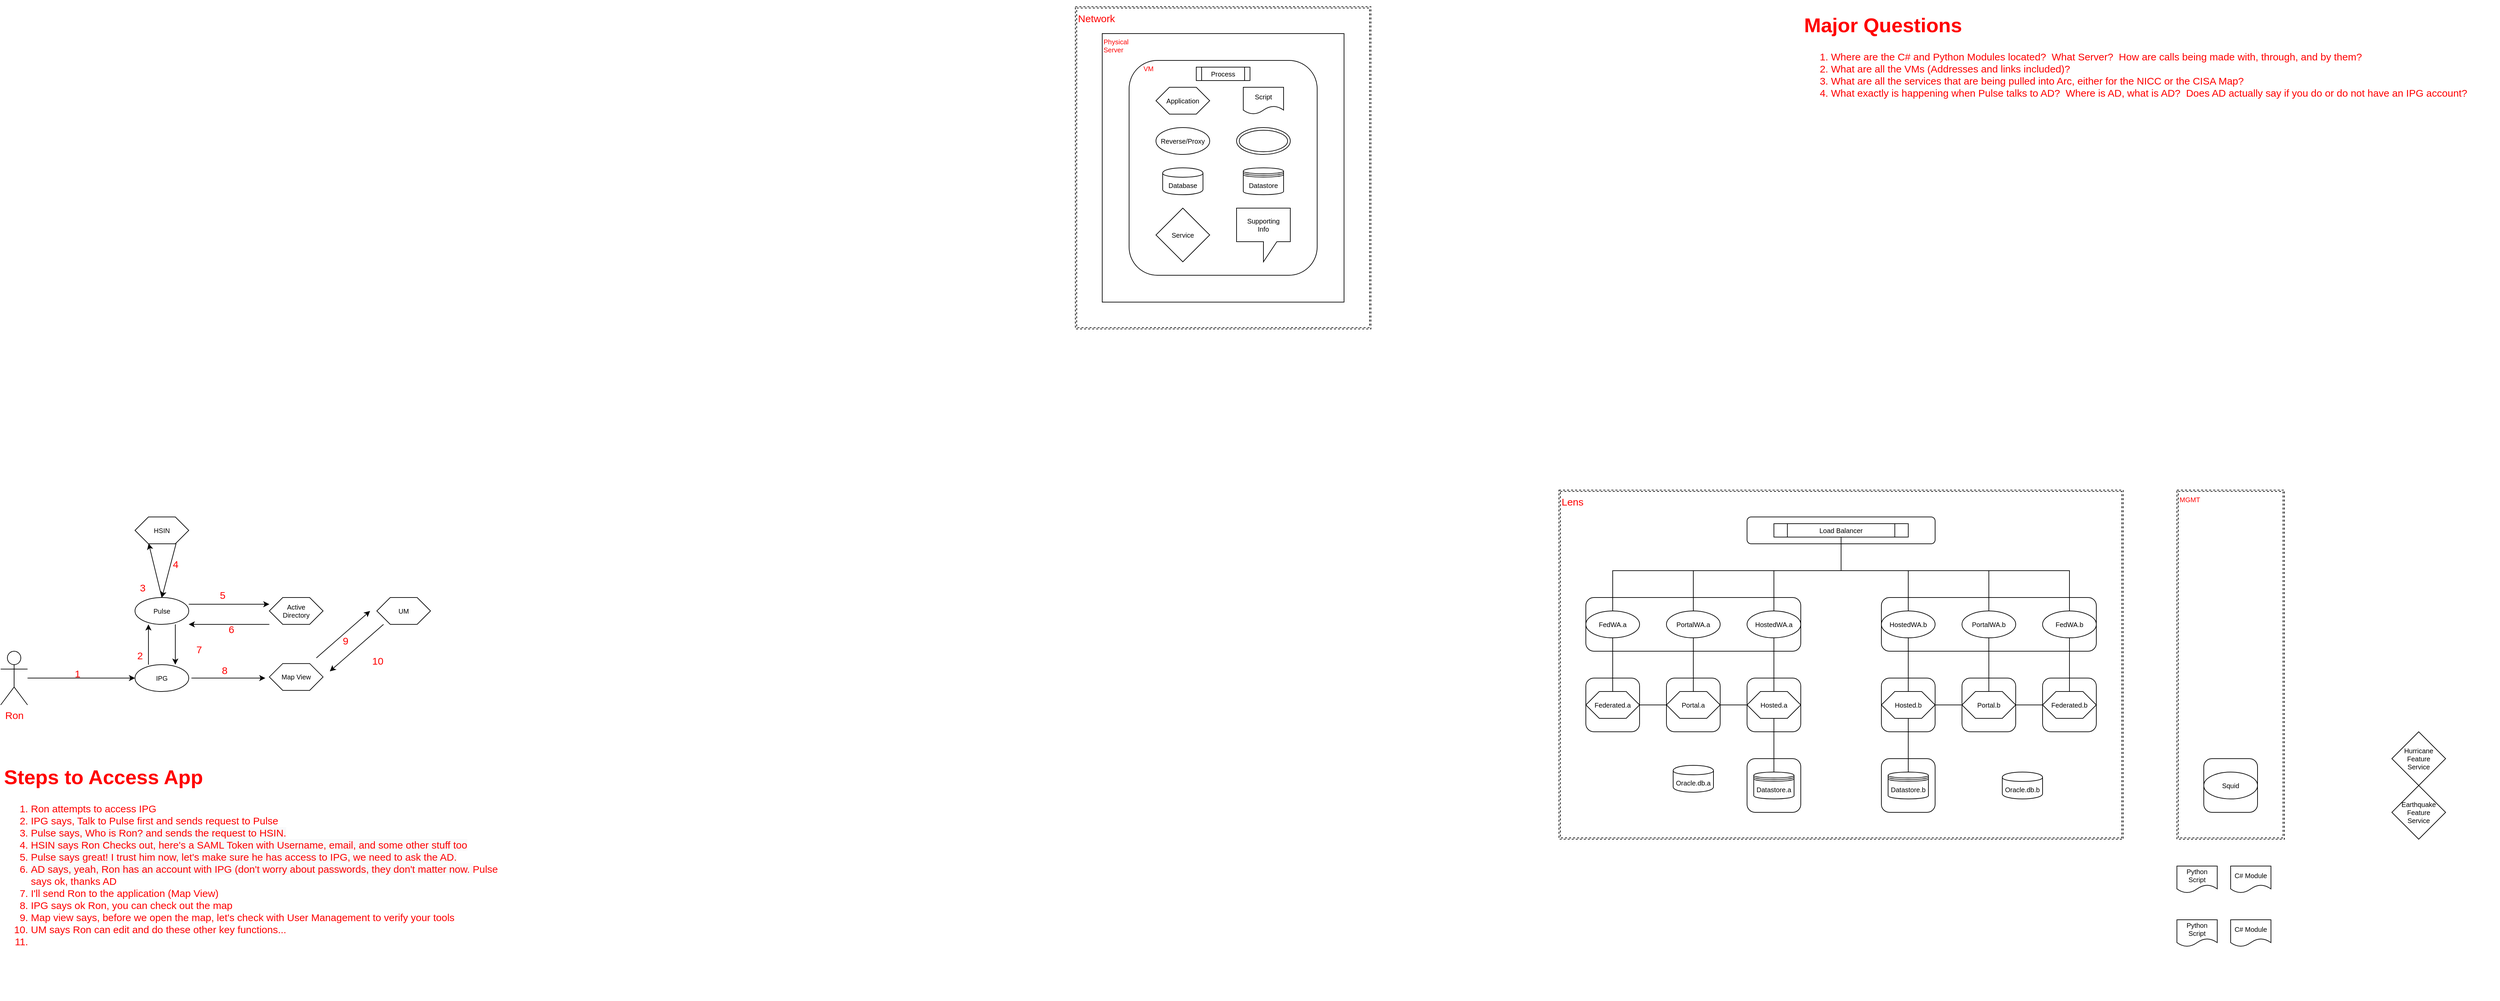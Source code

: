 <mxfile version="12.5.1" type="github">
  <diagram id="RrptMt3UVPA0-fgu4y3d" name="Page-1">
    <mxGraphModel dx="5143" dy="2117" grid="1" gridSize="10" guides="1" tooltips="1" connect="1" arrows="1" fold="1" page="1" pageScale="1" pageWidth="2200" pageHeight="2200" math="0" shadow="0">
      <root>
        <mxCell id="0"/>
        <mxCell id="1" parent="0"/>
        <mxCell id="AnNf2u-RFWLlp_xf4QVU-145" value="&lt;font style=&quot;font-size: 15px&quot;&gt;Network&lt;/font&gt;" style="shape=ext;double=1;rounded=0;whiteSpace=wrap;html=1;fontSize=15;dashed=1;strokeColor=#000000;fillColor=none;align=left;verticalAlign=top;horizontal=1;fontColor=#FF0000;" vertex="1" parent="1">
          <mxGeometry x="40" y="40" width="440" height="480" as="geometry"/>
        </mxCell>
        <mxCell id="AnNf2u-RFWLlp_xf4QVU-51" value="Physical&lt;br&gt;Server" style="rounded=0;whiteSpace=wrap;html=1;strokeColor=#000000;fontSize=10;fillColor=none;align=left;verticalAlign=top;horizontal=1;fontColor=#FF0000;" vertex="1" parent="1">
          <mxGeometry x="80" y="80" width="360" height="400" as="geometry"/>
        </mxCell>
        <mxCell id="AnNf2u-RFWLlp_xf4QVU-57" value="&amp;nbsp; &amp;nbsp; &amp;nbsp; &amp;nbsp;VM" style="rounded=1;whiteSpace=wrap;html=1;strokeColor=#000000;fontSize=10;fillColor=none;align=left;verticalAlign=top;horizontal=1;fontColor=#FF0000;" vertex="1" parent="1">
          <mxGeometry x="120" y="120" width="280" height="320" as="geometry"/>
        </mxCell>
        <mxCell id="AnNf2u-RFWLlp_xf4QVU-124" value="VM" style="rounded=1;whiteSpace=wrap;html=1;strokeColor=#000000;fontSize=10;" vertex="1" parent="1">
          <mxGeometry x="1720" y="1160" width="80" height="80" as="geometry"/>
        </mxCell>
        <mxCell id="AnNf2u-RFWLlp_xf4QVU-115" value="&lt;font style=&quot;font-size: 15px&quot; color=&quot;#ff0000&quot;&gt;Lens&lt;/font&gt;" style="shape=ext;double=1;rounded=0;whiteSpace=wrap;html=1;fontSize=15;dashed=1;strokeColor=#000000;fillColor=none;align=left;verticalAlign=top;" vertex="1" parent="1">
          <mxGeometry x="760" y="760" width="840" height="520" as="geometry"/>
        </mxCell>
        <mxCell id="AnNf2u-RFWLlp_xf4QVU-114" value="VM" style="rounded=1;whiteSpace=wrap;html=1;strokeColor=#000000;fontSize=10;" vertex="1" parent="1">
          <mxGeometry x="1040" y="800" width="280" height="40" as="geometry"/>
        </mxCell>
        <mxCell id="0sa8Q4lDrQcxCernjeHR-12" value="Load Balancer" style="shape=process;whiteSpace=wrap;html=1;backgroundOutline=1;verticalAlign=middle;fontSize=10;" parent="1" vertex="1">
          <mxGeometry x="1080" y="810" width="200" height="20" as="geometry"/>
        </mxCell>
        <mxCell id="AnNf2u-RFWLlp_xf4QVU-35" value="Reverse/Proxy" style="ellipse;whiteSpace=wrap;html=1;fontSize=10;" vertex="1" parent="1">
          <mxGeometry x="160" y="220" width="80" height="40" as="geometry"/>
        </mxCell>
        <mxCell id="AnNf2u-RFWLlp_xf4QVU-45" value="Database" style="shape=cylinder;whiteSpace=wrap;html=1;boundedLbl=1;backgroundOutline=1;fontSize=10;" vertex="1" parent="1">
          <mxGeometry x="170" y="280" width="60" height="40" as="geometry"/>
        </mxCell>
        <mxCell id="AnNf2u-RFWLlp_xf4QVU-46" value="Datastore" style="shape=datastore;whiteSpace=wrap;html=1;fontSize=10;" vertex="1" parent="1">
          <mxGeometry x="290" y="280" width="60" height="40" as="geometry"/>
        </mxCell>
        <mxCell id="AnNf2u-RFWLlp_xf4QVU-47" value="MGMT" style="shape=ext;double=1;rounded=0;whiteSpace=wrap;html=1;fontSize=10;dashed=1;strokeColor=#000000;fillColor=none;align=left;verticalAlign=top;fontColor=#FF0000;" vertex="1" parent="1">
          <mxGeometry x="1680" y="760" width="160" height="520" as="geometry"/>
        </mxCell>
        <mxCell id="AnNf2u-RFWLlp_xf4QVU-48" value="Script" style="shape=document;whiteSpace=wrap;html=1;boundedLbl=1;fontSize=10;" vertex="1" parent="1">
          <mxGeometry x="290" y="160" width="60" height="40" as="geometry"/>
        </mxCell>
        <mxCell id="AnNf2u-RFWLlp_xf4QVU-49" value="Process" style="shape=process;whiteSpace=wrap;html=1;backgroundOutline=1;fontSize=10;" vertex="1" parent="1">
          <mxGeometry x="220" y="130" width="80" height="20" as="geometry"/>
        </mxCell>
        <mxCell id="AnNf2u-RFWLlp_xf4QVU-53" value="Application" style="shape=hexagon;perimeter=hexagonPerimeter2;whiteSpace=wrap;html=1;strokeColor=#000000;fontSize=10;" vertex="1" parent="1">
          <mxGeometry x="160" y="160" width="80" height="40" as="geometry"/>
        </mxCell>
        <mxCell id="AnNf2u-RFWLlp_xf4QVU-55" value="Service" style="rhombus;whiteSpace=wrap;html=1;strokeColor=#000000;fontSize=10;" vertex="1" parent="1">
          <mxGeometry x="160" y="340" width="80" height="80" as="geometry"/>
        </mxCell>
        <mxCell id="AnNf2u-RFWLlp_xf4QVU-76" style="edgeStyle=orthogonalEdgeStyle;rounded=0;orthogonalLoop=1;jettySize=auto;html=1;exitX=0;exitY=0.5;exitDx=0;exitDy=0;entryX=1;entryY=0.5;entryDx=0;entryDy=0;endArrow=none;endFill=0;fontSize=10;" edge="1" parent="1" source="AnNf2u-RFWLlp_xf4QVU-60" target="AnNf2u-RFWLlp_xf4QVU-59">
          <mxGeometry relative="1" as="geometry"/>
        </mxCell>
        <mxCell id="AnNf2u-RFWLlp_xf4QVU-68" value="VM" style="rounded=1;whiteSpace=wrap;html=1;strokeColor=#000000;fontSize=10;" vertex="1" parent="1">
          <mxGeometry x="800" y="920" width="320" height="80" as="geometry"/>
        </mxCell>
        <mxCell id="AnNf2u-RFWLlp_xf4QVU-77" value="" style="group" vertex="1" connectable="0" parent="1">
          <mxGeometry x="1040" y="940" width="80" height="280" as="geometry"/>
        </mxCell>
        <mxCell id="AnNf2u-RFWLlp_xf4QVU-64" value="VM" style="rounded=1;whiteSpace=wrap;html=1;strokeColor=#000000;fontSize=10;" vertex="1" parent="AnNf2u-RFWLlp_xf4QVU-77">
          <mxGeometry y="100" width="80" height="80" as="geometry"/>
        </mxCell>
        <mxCell id="AnNf2u-RFWLlp_xf4QVU-60" value="Hosted.a" style="shape=hexagon;perimeter=hexagonPerimeter2;whiteSpace=wrap;html=1;strokeColor=#000000;fontSize=10;" vertex="1" parent="AnNf2u-RFWLlp_xf4QVU-77">
          <mxGeometry y="120" width="80" height="40" as="geometry"/>
        </mxCell>
        <mxCell id="AnNf2u-RFWLlp_xf4QVU-66" value="VM" style="rounded=1;whiteSpace=wrap;html=1;strokeColor=#000000;fontSize=10;" vertex="1" parent="AnNf2u-RFWLlp_xf4QVU-77">
          <mxGeometry y="220" width="80" height="80" as="geometry"/>
        </mxCell>
        <mxCell id="AnNf2u-RFWLlp_xf4QVU-67" value="Datastore.a" style="shape=datastore;whiteSpace=wrap;html=1;fontSize=10;" vertex="1" parent="AnNf2u-RFWLlp_xf4QVU-77">
          <mxGeometry x="10" y="240" width="60" height="40" as="geometry"/>
        </mxCell>
        <mxCell id="AnNf2u-RFWLlp_xf4QVU-73" style="edgeStyle=orthogonalEdgeStyle;rounded=0;orthogonalLoop=1;jettySize=auto;html=1;endArrow=none;endFill=0;fontSize=10;" edge="1" parent="AnNf2u-RFWLlp_xf4QVU-77" source="AnNf2u-RFWLlp_xf4QVU-69" target="AnNf2u-RFWLlp_xf4QVU-60">
          <mxGeometry relative="1" as="geometry"/>
        </mxCell>
        <mxCell id="AnNf2u-RFWLlp_xf4QVU-69" value="HostedWA.a" style="ellipse;whiteSpace=wrap;html=1;fontSize=10;" vertex="1" parent="AnNf2u-RFWLlp_xf4QVU-77">
          <mxGeometry width="80" height="40" as="geometry"/>
        </mxCell>
        <mxCell id="AnNf2u-RFWLlp_xf4QVU-75" style="edgeStyle=orthogonalEdgeStyle;rounded=0;orthogonalLoop=1;jettySize=auto;html=1;exitX=0.5;exitY=1;exitDx=0;exitDy=0;endArrow=none;endFill=0;fontSize=10;entryX=0.5;entryY=0;entryDx=0;entryDy=0;" edge="1" parent="AnNf2u-RFWLlp_xf4QVU-77" source="AnNf2u-RFWLlp_xf4QVU-60" target="AnNf2u-RFWLlp_xf4QVU-67">
          <mxGeometry relative="1" as="geometry"/>
        </mxCell>
        <mxCell id="AnNf2u-RFWLlp_xf4QVU-79" value="" style="group" vertex="1" connectable="0" parent="1">
          <mxGeometry x="920" y="940" width="80" height="170" as="geometry"/>
        </mxCell>
        <mxCell id="AnNf2u-RFWLlp_xf4QVU-63" value="VM" style="rounded=1;whiteSpace=wrap;html=1;strokeColor=#000000;fontSize=10;" vertex="1" parent="AnNf2u-RFWLlp_xf4QVU-79">
          <mxGeometry y="100" width="80" height="80" as="geometry"/>
        </mxCell>
        <mxCell id="AnNf2u-RFWLlp_xf4QVU-59" value="Portal.a" style="shape=hexagon;perimeter=hexagonPerimeter2;whiteSpace=wrap;html=1;strokeColor=#000000;fontSize=10;" vertex="1" parent="AnNf2u-RFWLlp_xf4QVU-79">
          <mxGeometry y="120" width="80" height="40" as="geometry"/>
        </mxCell>
        <mxCell id="AnNf2u-RFWLlp_xf4QVU-72" style="edgeStyle=orthogonalEdgeStyle;rounded=0;orthogonalLoop=1;jettySize=auto;html=1;endArrow=none;endFill=0;fontSize=10;" edge="1" parent="AnNf2u-RFWLlp_xf4QVU-79" source="AnNf2u-RFWLlp_xf4QVU-70" target="AnNf2u-RFWLlp_xf4QVU-59">
          <mxGeometry relative="1" as="geometry"/>
        </mxCell>
        <mxCell id="AnNf2u-RFWLlp_xf4QVU-70" value="PortalWA.a" style="ellipse;whiteSpace=wrap;html=1;fontSize=10;" vertex="1" parent="AnNf2u-RFWLlp_xf4QVU-79">
          <mxGeometry width="80" height="40" as="geometry"/>
        </mxCell>
        <mxCell id="AnNf2u-RFWLlp_xf4QVU-78" value="" style="group" vertex="1" connectable="0" parent="1">
          <mxGeometry x="800" y="940" width="80" height="170" as="geometry"/>
        </mxCell>
        <mxCell id="AnNf2u-RFWLlp_xf4QVU-65" value="VM" style="rounded=1;whiteSpace=wrap;html=1;strokeColor=#000000;fontSize=10;" vertex="1" parent="AnNf2u-RFWLlp_xf4QVU-78">
          <mxGeometry y="100" width="80" height="80" as="geometry"/>
        </mxCell>
        <mxCell id="AnNf2u-RFWLlp_xf4QVU-61" value="Federated.a" style="shape=hexagon;perimeter=hexagonPerimeter2;whiteSpace=wrap;html=1;strokeColor=#000000;fontSize=10;" vertex="1" parent="AnNf2u-RFWLlp_xf4QVU-78">
          <mxGeometry y="120" width="80" height="40" as="geometry"/>
        </mxCell>
        <mxCell id="AnNf2u-RFWLlp_xf4QVU-74" style="edgeStyle=orthogonalEdgeStyle;rounded=0;orthogonalLoop=1;jettySize=auto;html=1;endArrow=none;endFill=0;fontSize=10;" edge="1" parent="AnNf2u-RFWLlp_xf4QVU-78" source="AnNf2u-RFWLlp_xf4QVU-62" target="AnNf2u-RFWLlp_xf4QVU-61">
          <mxGeometry relative="1" as="geometry"/>
        </mxCell>
        <mxCell id="AnNf2u-RFWLlp_xf4QVU-62" value="FedWA.a" style="ellipse;whiteSpace=wrap;html=1;fontSize=10;" vertex="1" parent="AnNf2u-RFWLlp_xf4QVU-78">
          <mxGeometry width="80" height="40" as="geometry"/>
        </mxCell>
        <mxCell id="AnNf2u-RFWLlp_xf4QVU-80" value="" style="edgeStyle=orthogonalEdgeStyle;rounded=0;orthogonalLoop=1;jettySize=auto;html=1;endArrow=none;endFill=0;fontSize=10;" edge="1" parent="1" source="AnNf2u-RFWLlp_xf4QVU-59" target="AnNf2u-RFWLlp_xf4QVU-61">
          <mxGeometry relative="1" as="geometry"/>
        </mxCell>
        <mxCell id="AnNf2u-RFWLlp_xf4QVU-83" value="" style="edgeStyle=orthogonalEdgeStyle;rounded=0;orthogonalLoop=1;jettySize=auto;html=1;endArrow=none;endFill=0;fontSize=10;" edge="1" parent="1" source="AnNf2u-RFWLlp_xf4QVU-69" target="0sa8Q4lDrQcxCernjeHR-12">
          <mxGeometry relative="1" as="geometry">
            <Array as="points">
              <mxPoint x="1080" y="880"/>
              <mxPoint x="1180" y="880"/>
            </Array>
          </mxGeometry>
        </mxCell>
        <mxCell id="AnNf2u-RFWLlp_xf4QVU-87" style="edgeStyle=orthogonalEdgeStyle;rounded=0;orthogonalLoop=1;jettySize=auto;html=1;exitX=0.5;exitY=0;exitDx=0;exitDy=0;endArrow=none;endFill=0;fontSize=10;entryX=0.5;entryY=1;entryDx=0;entryDy=0;" edge="1" parent="1" source="AnNf2u-RFWLlp_xf4QVU-62" target="0sa8Q4lDrQcxCernjeHR-12">
          <mxGeometry relative="1" as="geometry">
            <mxPoint x="1200" y="870" as="targetPoint"/>
            <Array as="points">
              <mxPoint x="840" y="880"/>
              <mxPoint x="1180" y="880"/>
            </Array>
          </mxGeometry>
        </mxCell>
        <mxCell id="AnNf2u-RFWLlp_xf4QVU-88" style="edgeStyle=orthogonalEdgeStyle;rounded=0;orthogonalLoop=1;jettySize=auto;html=1;exitX=0.5;exitY=0;exitDx=0;exitDy=0;endArrow=none;endFill=0;fontSize=10;entryX=0.5;entryY=1;entryDx=0;entryDy=0;" edge="1" parent="1" source="AnNf2u-RFWLlp_xf4QVU-70" target="0sa8Q4lDrQcxCernjeHR-12">
          <mxGeometry relative="1" as="geometry">
            <mxPoint x="1200" y="870" as="targetPoint"/>
            <Array as="points">
              <mxPoint x="960" y="880"/>
              <mxPoint x="1180" y="880"/>
            </Array>
          </mxGeometry>
        </mxCell>
        <mxCell id="AnNf2u-RFWLlp_xf4QVU-90" style="edgeStyle=orthogonalEdgeStyle;rounded=0;orthogonalLoop=1;jettySize=auto;html=1;exitX=0;exitY=0.5;exitDx=0;exitDy=0;entryX=1;entryY=0.5;entryDx=0;entryDy=0;endArrow=none;endFill=0;fontSize=10;" edge="1" source="AnNf2u-RFWLlp_xf4QVU-94" target="AnNf2u-RFWLlp_xf4QVU-102" parent="1">
          <mxGeometry relative="1" as="geometry">
            <Array as="points">
              <mxPoint x="1340" y="1080"/>
              <mxPoint x="1340" y="1080"/>
            </Array>
          </mxGeometry>
        </mxCell>
        <mxCell id="AnNf2u-RFWLlp_xf4QVU-91" value="VM" style="rounded=1;whiteSpace=wrap;html=1;strokeColor=#000000;fontSize=10;" vertex="1" parent="1">
          <mxGeometry x="1240" y="920" width="320" height="80" as="geometry"/>
        </mxCell>
        <mxCell id="AnNf2u-RFWLlp_xf4QVU-92" value="" style="group" vertex="1" connectable="0" parent="1">
          <mxGeometry x="1240" y="940" width="80" height="280" as="geometry"/>
        </mxCell>
        <mxCell id="AnNf2u-RFWLlp_xf4QVU-93" value="VM" style="rounded=1;whiteSpace=wrap;html=1;strokeColor=#000000;fontSize=10;" vertex="1" parent="AnNf2u-RFWLlp_xf4QVU-92">
          <mxGeometry y="100" width="80" height="80" as="geometry"/>
        </mxCell>
        <mxCell id="AnNf2u-RFWLlp_xf4QVU-94" value="Hosted.b" style="shape=hexagon;perimeter=hexagonPerimeter2;whiteSpace=wrap;html=1;strokeColor=#000000;fontSize=10;" vertex="1" parent="AnNf2u-RFWLlp_xf4QVU-92">
          <mxGeometry y="120" width="80" height="40" as="geometry"/>
        </mxCell>
        <mxCell id="AnNf2u-RFWLlp_xf4QVU-95" value="VM" style="rounded=1;whiteSpace=wrap;html=1;strokeColor=#000000;fontSize=10;" vertex="1" parent="AnNf2u-RFWLlp_xf4QVU-92">
          <mxGeometry y="220" width="80" height="80" as="geometry"/>
        </mxCell>
        <mxCell id="AnNf2u-RFWLlp_xf4QVU-96" value="Datastore.b" style="shape=datastore;whiteSpace=wrap;html=1;fontSize=10;" vertex="1" parent="AnNf2u-RFWLlp_xf4QVU-92">
          <mxGeometry x="10" y="240" width="60" height="40" as="geometry"/>
        </mxCell>
        <mxCell id="AnNf2u-RFWLlp_xf4QVU-97" style="edgeStyle=orthogonalEdgeStyle;rounded=0;orthogonalLoop=1;jettySize=auto;html=1;endArrow=none;endFill=0;fontSize=10;" edge="1" parent="AnNf2u-RFWLlp_xf4QVU-92" source="AnNf2u-RFWLlp_xf4QVU-98" target="AnNf2u-RFWLlp_xf4QVU-94">
          <mxGeometry relative="1" as="geometry"/>
        </mxCell>
        <mxCell id="AnNf2u-RFWLlp_xf4QVU-98" value="HostedWA.b" style="ellipse;whiteSpace=wrap;html=1;fontSize=10;" vertex="1" parent="AnNf2u-RFWLlp_xf4QVU-92">
          <mxGeometry width="80" height="40" as="geometry"/>
        </mxCell>
        <mxCell id="AnNf2u-RFWLlp_xf4QVU-99" style="edgeStyle=orthogonalEdgeStyle;rounded=0;orthogonalLoop=1;jettySize=auto;html=1;exitX=0.5;exitY=1;exitDx=0;exitDy=0;endArrow=none;endFill=0;fontSize=10;entryX=0.5;entryY=0;entryDx=0;entryDy=0;" edge="1" parent="AnNf2u-RFWLlp_xf4QVU-92" source="AnNf2u-RFWLlp_xf4QVU-94" target="AnNf2u-RFWLlp_xf4QVU-96">
          <mxGeometry relative="1" as="geometry"/>
        </mxCell>
        <mxCell id="AnNf2u-RFWLlp_xf4QVU-100" value="" style="group" vertex="1" connectable="0" parent="1">
          <mxGeometry x="1360" y="940" width="80" height="170" as="geometry"/>
        </mxCell>
        <mxCell id="AnNf2u-RFWLlp_xf4QVU-101" value="VM" style="rounded=1;whiteSpace=wrap;html=1;strokeColor=#000000;fontSize=10;" vertex="1" parent="AnNf2u-RFWLlp_xf4QVU-100">
          <mxGeometry y="100" width="80" height="80" as="geometry"/>
        </mxCell>
        <mxCell id="AnNf2u-RFWLlp_xf4QVU-102" value="Portal.b" style="shape=hexagon;perimeter=hexagonPerimeter2;whiteSpace=wrap;html=1;strokeColor=#000000;fontSize=10;" vertex="1" parent="AnNf2u-RFWLlp_xf4QVU-100">
          <mxGeometry y="120" width="80" height="40" as="geometry"/>
        </mxCell>
        <mxCell id="AnNf2u-RFWLlp_xf4QVU-103" style="edgeStyle=orthogonalEdgeStyle;rounded=0;orthogonalLoop=1;jettySize=auto;html=1;endArrow=none;endFill=0;fontSize=10;" edge="1" parent="AnNf2u-RFWLlp_xf4QVU-100" source="AnNf2u-RFWLlp_xf4QVU-104" target="AnNf2u-RFWLlp_xf4QVU-102">
          <mxGeometry relative="1" as="geometry"/>
        </mxCell>
        <mxCell id="AnNf2u-RFWLlp_xf4QVU-104" value="PortalWA.b" style="ellipse;whiteSpace=wrap;html=1;fontSize=10;" vertex="1" parent="AnNf2u-RFWLlp_xf4QVU-100">
          <mxGeometry width="80" height="40" as="geometry"/>
        </mxCell>
        <mxCell id="AnNf2u-RFWLlp_xf4QVU-105" value="" style="group" vertex="1" connectable="0" parent="1">
          <mxGeometry x="1480" y="940" width="80" height="170" as="geometry"/>
        </mxCell>
        <mxCell id="AnNf2u-RFWLlp_xf4QVU-106" value="VM" style="rounded=1;whiteSpace=wrap;html=1;strokeColor=#000000;fontSize=10;" vertex="1" parent="AnNf2u-RFWLlp_xf4QVU-105">
          <mxGeometry y="100" width="80" height="80" as="geometry"/>
        </mxCell>
        <mxCell id="AnNf2u-RFWLlp_xf4QVU-107" value="Federated.b" style="shape=hexagon;perimeter=hexagonPerimeter2;whiteSpace=wrap;html=1;strokeColor=#000000;fontSize=10;" vertex="1" parent="AnNf2u-RFWLlp_xf4QVU-105">
          <mxGeometry y="120" width="80" height="40" as="geometry"/>
        </mxCell>
        <mxCell id="AnNf2u-RFWLlp_xf4QVU-108" style="edgeStyle=orthogonalEdgeStyle;rounded=0;orthogonalLoop=1;jettySize=auto;html=1;endArrow=none;endFill=0;fontSize=10;" edge="1" parent="AnNf2u-RFWLlp_xf4QVU-105" source="AnNf2u-RFWLlp_xf4QVU-109" target="AnNf2u-RFWLlp_xf4QVU-107">
          <mxGeometry relative="1" as="geometry"/>
        </mxCell>
        <mxCell id="AnNf2u-RFWLlp_xf4QVU-109" value="FedWA.b" style="ellipse;whiteSpace=wrap;html=1;fontSize=10;" vertex="1" parent="AnNf2u-RFWLlp_xf4QVU-105">
          <mxGeometry width="80" height="40" as="geometry"/>
        </mxCell>
        <mxCell id="AnNf2u-RFWLlp_xf4QVU-110" value="" style="edgeStyle=orthogonalEdgeStyle;rounded=0;orthogonalLoop=1;jettySize=auto;html=1;endArrow=none;endFill=0;fontSize=10;" edge="1" source="AnNf2u-RFWLlp_xf4QVU-102" target="AnNf2u-RFWLlp_xf4QVU-107" parent="1">
          <mxGeometry relative="1" as="geometry"/>
        </mxCell>
        <mxCell id="AnNf2u-RFWLlp_xf4QVU-111" value="" style="edgeStyle=orthogonalEdgeStyle;rounded=0;orthogonalLoop=1;jettySize=auto;html=1;endArrow=none;endFill=0;fontSize=10;entryX=0.5;entryY=1;entryDx=0;entryDy=0;" edge="1" source="AnNf2u-RFWLlp_xf4QVU-98" parent="1" target="0sa8Q4lDrQcxCernjeHR-12">
          <mxGeometry relative="1" as="geometry">
            <mxPoint x="1599.765" y="860" as="targetPoint"/>
            <Array as="points">
              <mxPoint x="1280" y="880"/>
              <mxPoint x="1180" y="880"/>
            </Array>
          </mxGeometry>
        </mxCell>
        <mxCell id="AnNf2u-RFWLlp_xf4QVU-112" style="edgeStyle=orthogonalEdgeStyle;rounded=0;orthogonalLoop=1;jettySize=auto;html=1;exitX=0.5;exitY=0;exitDx=0;exitDy=0;endArrow=none;endFill=0;fontSize=10;entryX=0.5;entryY=1;entryDx=0;entryDy=0;" edge="1" source="AnNf2u-RFWLlp_xf4QVU-109" parent="1" target="0sa8Q4lDrQcxCernjeHR-12">
          <mxGeometry relative="1" as="geometry">
            <mxPoint x="1600" y="860" as="targetPoint"/>
            <Array as="points">
              <mxPoint x="1520" y="880"/>
              <mxPoint x="1180" y="880"/>
            </Array>
          </mxGeometry>
        </mxCell>
        <mxCell id="AnNf2u-RFWLlp_xf4QVU-113" style="edgeStyle=orthogonalEdgeStyle;rounded=0;orthogonalLoop=1;jettySize=auto;html=1;exitX=0.5;exitY=0;exitDx=0;exitDy=0;endArrow=none;endFill=0;fontSize=10;" edge="1" source="AnNf2u-RFWLlp_xf4QVU-104" parent="1">
          <mxGeometry relative="1" as="geometry">
            <mxPoint x="1180" y="860" as="targetPoint"/>
            <Array as="points">
              <mxPoint x="1400" y="880"/>
              <mxPoint x="1180" y="880"/>
            </Array>
          </mxGeometry>
        </mxCell>
        <mxCell id="AnNf2u-RFWLlp_xf4QVU-116" value="Oracle.db.a" style="shape=cylinder;whiteSpace=wrap;html=1;boundedLbl=1;backgroundOutline=1;fontSize=10;" vertex="1" parent="1">
          <mxGeometry x="930" y="1170" width="60" height="40" as="geometry"/>
        </mxCell>
        <mxCell id="AnNf2u-RFWLlp_xf4QVU-117" value="Oracle.db.b" style="shape=cylinder;whiteSpace=wrap;html=1;boundedLbl=1;backgroundOutline=1;fontSize=10;" vertex="1" parent="1">
          <mxGeometry x="1420" y="1180" width="60" height="40" as="geometry"/>
        </mxCell>
        <mxCell id="AnNf2u-RFWLlp_xf4QVU-122" value="Squid" style="ellipse;whiteSpace=wrap;html=1;fontSize=10;" vertex="1" parent="1">
          <mxGeometry x="1720" y="1180" width="80" height="40" as="geometry"/>
        </mxCell>
        <mxCell id="AnNf2u-RFWLlp_xf4QVU-125" value="Hurricane&lt;br&gt;Feature&lt;br&gt;Service" style="rhombus;whiteSpace=wrap;html=1;strokeColor=#000000;fontSize=10;" vertex="1" parent="1">
          <mxGeometry x="2000" y="1120" width="80" height="80" as="geometry"/>
        </mxCell>
        <mxCell id="AnNf2u-RFWLlp_xf4QVU-128" value="Supporting&lt;br&gt;&lt;div&gt;&lt;span&gt;Info&lt;/span&gt;&lt;/div&gt;" style="shape=callout;whiteSpace=wrap;html=1;perimeter=calloutPerimeter;strokeColor=#000000;fillColor=#ffffff;fontSize=10;align=center;" vertex="1" parent="1">
          <mxGeometry x="280" y="340" width="80" height="80" as="geometry"/>
        </mxCell>
        <mxCell id="AnNf2u-RFWLlp_xf4QVU-129" value="Earthquake&lt;br&gt;Feature&lt;br&gt;Service" style="rhombus;whiteSpace=wrap;html=1;strokeColor=#000000;fontSize=10;" vertex="1" parent="1">
          <mxGeometry x="2000" y="1200" width="80" height="80" as="geometry"/>
        </mxCell>
        <mxCell id="AnNf2u-RFWLlp_xf4QVU-130" value="" style="ellipse;shape=doubleEllipse;whiteSpace=wrap;html=1;strokeColor=#000000;fillColor=#ffffff;fontSize=10;align=left;" vertex="1" parent="1">
          <mxGeometry x="280" y="220" width="80" height="40" as="geometry"/>
        </mxCell>
        <mxCell id="AnNf2u-RFWLlp_xf4QVU-137" value="Python&lt;br&gt;Script" style="shape=document;whiteSpace=wrap;html=1;boundedLbl=1;fontSize=10;" vertex="1" parent="1">
          <mxGeometry x="1680" y="1400" width="60" height="40" as="geometry"/>
        </mxCell>
        <mxCell id="AnNf2u-RFWLlp_xf4QVU-138" value="Python&lt;br&gt;Script" style="shape=document;whiteSpace=wrap;html=1;boundedLbl=1;fontSize=10;" vertex="1" parent="1">
          <mxGeometry x="1680" y="1320" width="60" height="40" as="geometry"/>
        </mxCell>
        <mxCell id="AnNf2u-RFWLlp_xf4QVU-139" value="C# Module" style="shape=document;whiteSpace=wrap;html=1;boundedLbl=1;fontSize=10;" vertex="1" parent="1">
          <mxGeometry x="1760" y="1320" width="60" height="40" as="geometry"/>
        </mxCell>
        <mxCell id="AnNf2u-RFWLlp_xf4QVU-140" value="C# Module" style="shape=document;whiteSpace=wrap;html=1;boundedLbl=1;fontSize=10;" vertex="1" parent="1">
          <mxGeometry x="1760" y="1400" width="60" height="40" as="geometry"/>
        </mxCell>
        <mxCell id="AnNf2u-RFWLlp_xf4QVU-143" value="&lt;h1&gt;Major Questions&lt;/h1&gt;&lt;p&gt;&lt;ol&gt;&lt;li&gt;Where are the C# and Python Modules located?&amp;nbsp; What Server?&amp;nbsp; How are calls being made with, through, and by them?&lt;/li&gt;&lt;li&gt;What are all the VMs (Addresses and links included)?&lt;/li&gt;&lt;li&gt;What are all the services that are being pulled into Arc, either for the NICC or the CISA Map?&lt;/li&gt;&lt;li&gt;What exactly is happening when Pulse talks to AD?&amp;nbsp; Where is AD, what is AD?&amp;nbsp; Does AD actually say if you do or do not have an IPG account?&lt;/li&gt;&lt;/ol&gt;&lt;/p&gt;&lt;p&gt;&lt;br&gt;&lt;/p&gt;" style="text;html=1;strokeColor=none;fillColor=none;spacing=5;spacingTop=-20;whiteSpace=wrap;overflow=hidden;rounded=0;fontSize=15;fontColor=#FF0000;align=left;" vertex="1" parent="1">
          <mxGeometry x="1120" y="40" width="1040" height="400" as="geometry"/>
        </mxCell>
        <mxCell id="AnNf2u-RFWLlp_xf4QVU-146" value="Active&lt;br&gt;Directory" style="shape=hexagon;perimeter=hexagonPerimeter2;whiteSpace=wrap;html=1;strokeColor=#000000;fontSize=10;" vertex="1" parent="1">
          <mxGeometry x="-1160" y="920" width="80" height="40" as="geometry"/>
        </mxCell>
        <mxCell id="AnNf2u-RFWLlp_xf4QVU-148" value="Ron" style="shape=umlActor;verticalLabelPosition=bottom;labelBackgroundColor=#ffffff;verticalAlign=top;html=1;outlineConnect=0;strokeColor=#000000;fillColor=none;fontSize=15;fontColor=#FF0000;align=center;" vertex="1" parent="1">
          <mxGeometry x="-1560" y="1000" width="40" height="80" as="geometry"/>
        </mxCell>
        <mxCell id="AnNf2u-RFWLlp_xf4QVU-195" value="" style="edgeStyle=orthogonalEdgeStyle;rounded=0;orthogonalLoop=1;jettySize=auto;html=1;endArrow=classic;endFill=1;fontSize=15;fontColor=#FF0000;" edge="1" parent="1">
          <mxGeometry relative="1" as="geometry">
            <mxPoint x="-1276.0" y="1040" as="sourcePoint"/>
            <mxPoint x="-1166" y="1040" as="targetPoint"/>
          </mxGeometry>
        </mxCell>
        <mxCell id="AnNf2u-RFWLlp_xf4QVU-150" value="IPG" style="ellipse;whiteSpace=wrap;html=1;fontSize=10;" vertex="1" parent="1">
          <mxGeometry x="-1360" y="1020" width="80" height="40" as="geometry"/>
        </mxCell>
        <mxCell id="AnNf2u-RFWLlp_xf4QVU-151" value="Pulse" style="ellipse;whiteSpace=wrap;html=1;fontSize=10;" vertex="1" parent="1">
          <mxGeometry x="-1360" y="920" width="80" height="40" as="geometry"/>
        </mxCell>
        <mxCell id="AnNf2u-RFWLlp_xf4QVU-154" value="" style="endArrow=classic;html=1;fontSize=15;fontColor=#FF0000;entryX=0.5;entryY=1;entryDx=0;entryDy=0;exitX=0.5;exitY=0;exitDx=0;exitDy=0;" edge="1" parent="1">
          <mxGeometry width="50" height="50" relative="1" as="geometry">
            <mxPoint x="-1340" y="1020" as="sourcePoint"/>
            <mxPoint x="-1340" y="960" as="targetPoint"/>
          </mxGeometry>
        </mxCell>
        <mxCell id="AnNf2u-RFWLlp_xf4QVU-155" value="HSIN" style="shape=hexagon;perimeter=hexagonPerimeter2;whiteSpace=wrap;html=1;strokeColor=#000000;fontSize=10;" vertex="1" parent="1">
          <mxGeometry x="-1360" y="800" width="80" height="40" as="geometry"/>
        </mxCell>
        <mxCell id="AnNf2u-RFWLlp_xf4QVU-156" value="" style="endArrow=classic;html=1;fontSize=15;fontColor=#FF0000;entryX=0.254;entryY=0.988;entryDx=0;entryDy=0;entryPerimeter=0;exitX=0.5;exitY=0;exitDx=0;exitDy=0;" edge="1" parent="1" source="AnNf2u-RFWLlp_xf4QVU-151" target="AnNf2u-RFWLlp_xf4QVU-155">
          <mxGeometry width="50" height="50" relative="1" as="geometry">
            <mxPoint x="-1560" y="1180" as="sourcePoint"/>
            <mxPoint x="-1510" y="1130" as="targetPoint"/>
          </mxGeometry>
        </mxCell>
        <mxCell id="AnNf2u-RFWLlp_xf4QVU-157" value="" style="endArrow=classic;html=1;fontSize=15;fontColor=#FF0000;exitX=0.765;exitY=0.988;exitDx=0;exitDy=0;exitPerimeter=0;entryX=0.5;entryY=0;entryDx=0;entryDy=0;" edge="1" parent="1" source="AnNf2u-RFWLlp_xf4QVU-155" target="AnNf2u-RFWLlp_xf4QVU-151">
          <mxGeometry width="50" height="50" relative="1" as="geometry">
            <mxPoint x="-1560" y="1180" as="sourcePoint"/>
            <mxPoint x="-1510" y="1130" as="targetPoint"/>
          </mxGeometry>
        </mxCell>
        <mxCell id="AnNf2u-RFWLlp_xf4QVU-161" value="" style="endArrow=classic;html=1;fontSize=15;fontColor=#FF0000;entryX=0;entryY=0.5;entryDx=0;entryDy=0;exitX=1;exitY=0.5;exitDx=0;exitDy=0;" edge="1" parent="1">
          <mxGeometry width="50" height="50" relative="1" as="geometry">
            <mxPoint x="-1280" y="930" as="sourcePoint"/>
            <mxPoint x="-1160" y="930" as="targetPoint"/>
          </mxGeometry>
        </mxCell>
        <mxCell id="AnNf2u-RFWLlp_xf4QVU-163" value="" style="endArrow=classic;html=1;fontSize=15;fontColor=#FF0000;entryX=0;entryY=0.5;entryDx=0;entryDy=0;" edge="1" parent="1" target="AnNf2u-RFWLlp_xf4QVU-150">
          <mxGeometry width="50" height="50" relative="1" as="geometry">
            <mxPoint x="-1520" y="1040" as="sourcePoint"/>
            <mxPoint x="-1510" y="1130" as="targetPoint"/>
          </mxGeometry>
        </mxCell>
        <mxCell id="AnNf2u-RFWLlp_xf4QVU-175" value="4" style="text;html=1;align=center;verticalAlign=middle;resizable=0;points=[];autosize=1;fontSize=15;fontColor=#FF0000;" vertex="1" parent="1">
          <mxGeometry x="-1310" y="860" width="20" height="20" as="geometry"/>
        </mxCell>
        <mxCell id="AnNf2u-RFWLlp_xf4QVU-176" value="1" style="text;html=1;align=center;verticalAlign=middle;resizable=0;points=[];autosize=1;fontSize=15;fontColor=#FF0000;" vertex="1" parent="1">
          <mxGeometry x="-1456" y="1023" width="20" height="20" as="geometry"/>
        </mxCell>
        <mxCell id="AnNf2u-RFWLlp_xf4QVU-178" value="2" style="text;html=1;align=center;verticalAlign=middle;resizable=0;points=[];autosize=1;fontSize=15;fontColor=#FF0000;" vertex="1" parent="1">
          <mxGeometry x="-1363" y="996" width="20" height="20" as="geometry"/>
        </mxCell>
        <mxCell id="AnNf2u-RFWLlp_xf4QVU-180" value="3" style="text;html=1;align=center;verticalAlign=middle;resizable=0;points=[];autosize=1;fontSize=15;fontColor=#FF0000;" vertex="1" parent="1">
          <mxGeometry x="-1359" y="895" width="20" height="20" as="geometry"/>
        </mxCell>
        <mxCell id="AnNf2u-RFWLlp_xf4QVU-181" value="&lt;h1&gt;Steps to Access App&lt;/h1&gt;&lt;div&gt;&lt;ol&gt;&lt;li&gt;&lt;span style=&quot;white-space: nowrap ; background-color: rgb(255 , 255 , 255)&quot;&gt;Ron attempts to access IPG&lt;/span&gt;&lt;br&gt;&lt;/li&gt;&lt;li&gt;&lt;span style=&quot;white-space: nowrap ; background-color: rgb(255 , 255 , 255)&quot;&gt;IPG says, Talk to Pulse first and s&lt;/span&gt;ends request to Pulse&lt;/li&gt;&lt;li&gt;&lt;span style=&quot;white-space: nowrap ; background-color: rgb(255 , 255 , 255)&quot;&gt;&lt;span style=&quot;text-align: center ; background-color: rgb(248 , 249 , 250)&quot;&gt;Pulse says, Who is Ron? and sends the request to HSIN.&lt;/span&gt;&lt;/span&gt;&lt;/li&gt;&lt;li&gt;&lt;span style=&quot;white-space: nowrap ; background-color: rgb(255 , 255 , 255)&quot;&gt;&lt;span style=&quot;text-align: center ; background-color: rgb(248 , 249 , 250)&quot;&gt;HSIN says Ron Checks out, here&#39;s a SAML Token with Username, email, and some other stuff too&lt;/span&gt;&lt;/span&gt;&lt;/li&gt;&lt;li&gt;&lt;span style=&quot;white-space: nowrap ; background-color: rgb(255 , 255 , 255)&quot;&gt;&lt;span style=&quot;text-align: center ; background-color: rgb(248 , 249 , 250)&quot;&gt;Pulse says great! I trust him now, let&#39;s make sure he has access to IPG, we need to ask the AD.&lt;/span&gt;&lt;/span&gt;&lt;/li&gt;&lt;li&gt;&lt;span style=&quot;white-space: nowrap ; background-color: rgb(255 , 255 , 255)&quot;&gt;&lt;span style=&quot;text-align: center ; background-color: rgb(248 , 249 , 250)&quot;&gt;AD says, yeah, Ron has an account with IPG (don&#39;t worry about passwords, they don&#39;t matter now.&amp;nbsp;&lt;/span&gt;&lt;/span&gt;Pulse says ok, thanks AD&lt;/li&gt;&lt;li&gt;I&#39;ll send Ron to the application (Map View)&lt;/li&gt;&lt;li&gt;IPG says ok Ron, you can check out the map&lt;/li&gt;&lt;li&gt;Map view says, before we open the map, let&#39;s check with User Management to verify your tools&lt;/li&gt;&lt;li&gt;UM says Ron can edit and do these other key functions...&lt;/li&gt;&lt;li&gt;&lt;br&gt;&lt;/li&gt;&lt;/ol&gt;&lt;/div&gt;" style="text;html=1;strokeColor=none;fillColor=none;spacing=5;spacingTop=-20;whiteSpace=wrap;overflow=hidden;rounded=0;fontSize=15;fontColor=#FF0000;align=left;" vertex="1" parent="1">
          <mxGeometry x="-1560" y="1160" width="760" height="360" as="geometry"/>
        </mxCell>
        <mxCell id="AnNf2u-RFWLlp_xf4QVU-184" value="5" style="text;html=1;align=center;verticalAlign=middle;resizable=0;points=[];autosize=1;fontSize=15;fontColor=#FF0000;" vertex="1" parent="1">
          <mxGeometry x="-1240" y="906" width="20" height="20" as="geometry"/>
        </mxCell>
        <mxCell id="AnNf2u-RFWLlp_xf4QVU-187" value="" style="endArrow=classic;html=1;fontSize=15;fontColor=#FF0000;entryX=0;entryY=0.5;entryDx=0;entryDy=0;exitX=1;exitY=0.5;exitDx=0;exitDy=0;" edge="1" parent="1">
          <mxGeometry width="50" height="50" relative="1" as="geometry">
            <mxPoint x="-1160" y="960" as="sourcePoint"/>
            <mxPoint x="-1280" y="960" as="targetPoint"/>
          </mxGeometry>
        </mxCell>
        <mxCell id="AnNf2u-RFWLlp_xf4QVU-188" value="6" style="text;html=1;align=center;verticalAlign=middle;resizable=0;points=[];autosize=1;fontSize=15;fontColor=#FF0000;" vertex="1" parent="1">
          <mxGeometry x="-1227" y="957" width="20" height="20" as="geometry"/>
        </mxCell>
        <mxCell id="AnNf2u-RFWLlp_xf4QVU-189" value="" style="endArrow=classic;html=1;fontSize=15;fontColor=#FF0000;entryX=0.5;entryY=1;entryDx=0;entryDy=0;exitX=0.5;exitY=0;exitDx=0;exitDy=0;" edge="1" parent="1">
          <mxGeometry width="50" height="50" relative="1" as="geometry">
            <mxPoint x="-1300.0" y="960" as="sourcePoint"/>
            <mxPoint x="-1300.0" y="1020" as="targetPoint"/>
          </mxGeometry>
        </mxCell>
        <mxCell id="AnNf2u-RFWLlp_xf4QVU-190" value="7" style="text;html=1;align=center;verticalAlign=middle;resizable=0;points=[];autosize=1;fontSize=15;fontColor=#FF0000;" vertex="1" parent="1">
          <mxGeometry x="-1275" y="987" width="20" height="20" as="geometry"/>
        </mxCell>
        <mxCell id="AnNf2u-RFWLlp_xf4QVU-191" value="Map View" style="shape=hexagon;perimeter=hexagonPerimeter2;whiteSpace=wrap;html=1;strokeColor=#000000;fontSize=10;" vertex="1" parent="1">
          <mxGeometry x="-1160" y="1018.33" width="80" height="40" as="geometry"/>
        </mxCell>
        <mxCell id="AnNf2u-RFWLlp_xf4QVU-196" value="8" style="text;html=1;align=center;verticalAlign=middle;resizable=0;points=[];autosize=1;fontSize=15;fontColor=#FF0000;" vertex="1" parent="1">
          <mxGeometry x="-1237" y="1018" width="20" height="20" as="geometry"/>
        </mxCell>
        <mxCell id="AnNf2u-RFWLlp_xf4QVU-197" value="UM" style="shape=hexagon;perimeter=hexagonPerimeter2;whiteSpace=wrap;html=1;strokeColor=#000000;fontSize=10;" vertex="1" parent="1">
          <mxGeometry x="-1000" y="920" width="80" height="40" as="geometry"/>
        </mxCell>
        <mxCell id="AnNf2u-RFWLlp_xf4QVU-199" value="" style="endArrow=classic;html=1;fontSize=15;fontColor=#FF0000;entryX=0;entryY=0.5;entryDx=0;entryDy=0;" edge="1" parent="1">
          <mxGeometry width="50" height="50" relative="1" as="geometry">
            <mxPoint x="-1090" y="1010" as="sourcePoint"/>
            <mxPoint x="-1010" y="940" as="targetPoint"/>
          </mxGeometry>
        </mxCell>
        <mxCell id="AnNf2u-RFWLlp_xf4QVU-200" value="9" style="text;html=1;align=center;verticalAlign=middle;resizable=0;points=[];autosize=1;fontSize=15;fontColor=#FF0000;" vertex="1" parent="1">
          <mxGeometry x="-1057" y="974" width="20" height="20" as="geometry"/>
        </mxCell>
        <mxCell id="AnNf2u-RFWLlp_xf4QVU-201" value="" style="endArrow=classic;html=1;fontSize=15;fontColor=#FF0000;entryX=0;entryY=0.5;entryDx=0;entryDy=0;" edge="1" parent="1">
          <mxGeometry width="50" height="50" relative="1" as="geometry">
            <mxPoint x="-990" y="960" as="sourcePoint"/>
            <mxPoint x="-1070" y="1030" as="targetPoint"/>
          </mxGeometry>
        </mxCell>
        <mxCell id="AnNf2u-RFWLlp_xf4QVU-202" value="10" style="text;html=1;align=center;verticalAlign=middle;resizable=0;points=[];autosize=1;fontSize=15;fontColor=#FF0000;" vertex="1" parent="1">
          <mxGeometry x="-1014" y="1004" width="30" height="20" as="geometry"/>
        </mxCell>
      </root>
    </mxGraphModel>
  </diagram>
</mxfile>
